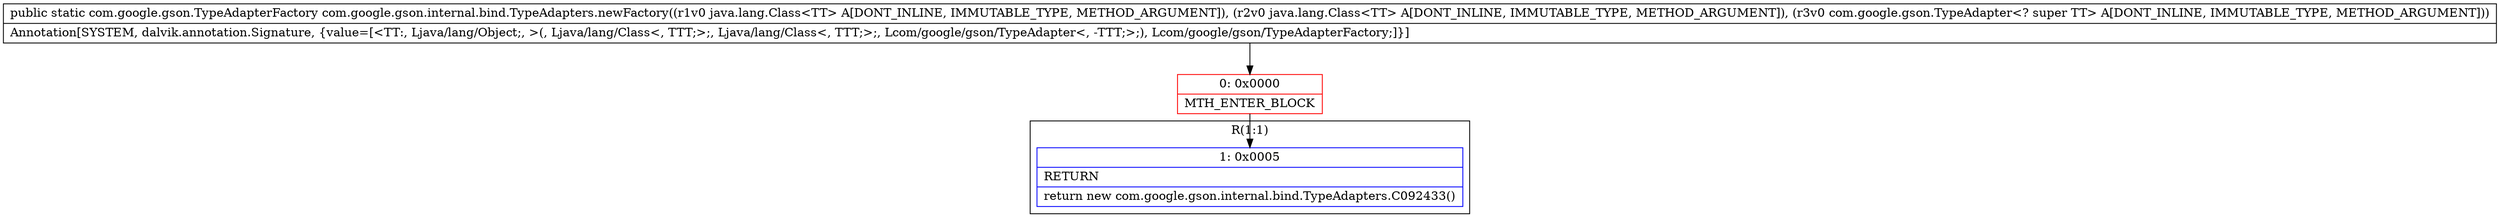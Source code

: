 digraph "CFG forcom.google.gson.internal.bind.TypeAdapters.newFactory(Ljava\/lang\/Class;Ljava\/lang\/Class;Lcom\/google\/gson\/TypeAdapter;)Lcom\/google\/gson\/TypeAdapterFactory;" {
subgraph cluster_Region_1064570679 {
label = "R(1:1)";
node [shape=record,color=blue];
Node_1 [shape=record,label="{1\:\ 0x0005|RETURN\l|return new com.google.gson.internal.bind.TypeAdapters.C092433()\l}"];
}
Node_0 [shape=record,color=red,label="{0\:\ 0x0000|MTH_ENTER_BLOCK\l}"];
MethodNode[shape=record,label="{public static com.google.gson.TypeAdapterFactory com.google.gson.internal.bind.TypeAdapters.newFactory((r1v0 java.lang.Class\<TT\> A[DONT_INLINE, IMMUTABLE_TYPE, METHOD_ARGUMENT]), (r2v0 java.lang.Class\<TT\> A[DONT_INLINE, IMMUTABLE_TYPE, METHOD_ARGUMENT]), (r3v0 com.google.gson.TypeAdapter\<? super TT\> A[DONT_INLINE, IMMUTABLE_TYPE, METHOD_ARGUMENT]))  | Annotation[SYSTEM, dalvik.annotation.Signature, \{value=[\<TT:, Ljava\/lang\/Object;, \>(, Ljava\/lang\/Class\<, TTT;\>;, Ljava\/lang\/Class\<, TTT;\>;, Lcom\/google\/gson\/TypeAdapter\<, \-TTT;\>;), Lcom\/google\/gson\/TypeAdapterFactory;]\}]\l}"];
MethodNode -> Node_0;
Node_0 -> Node_1;
}

